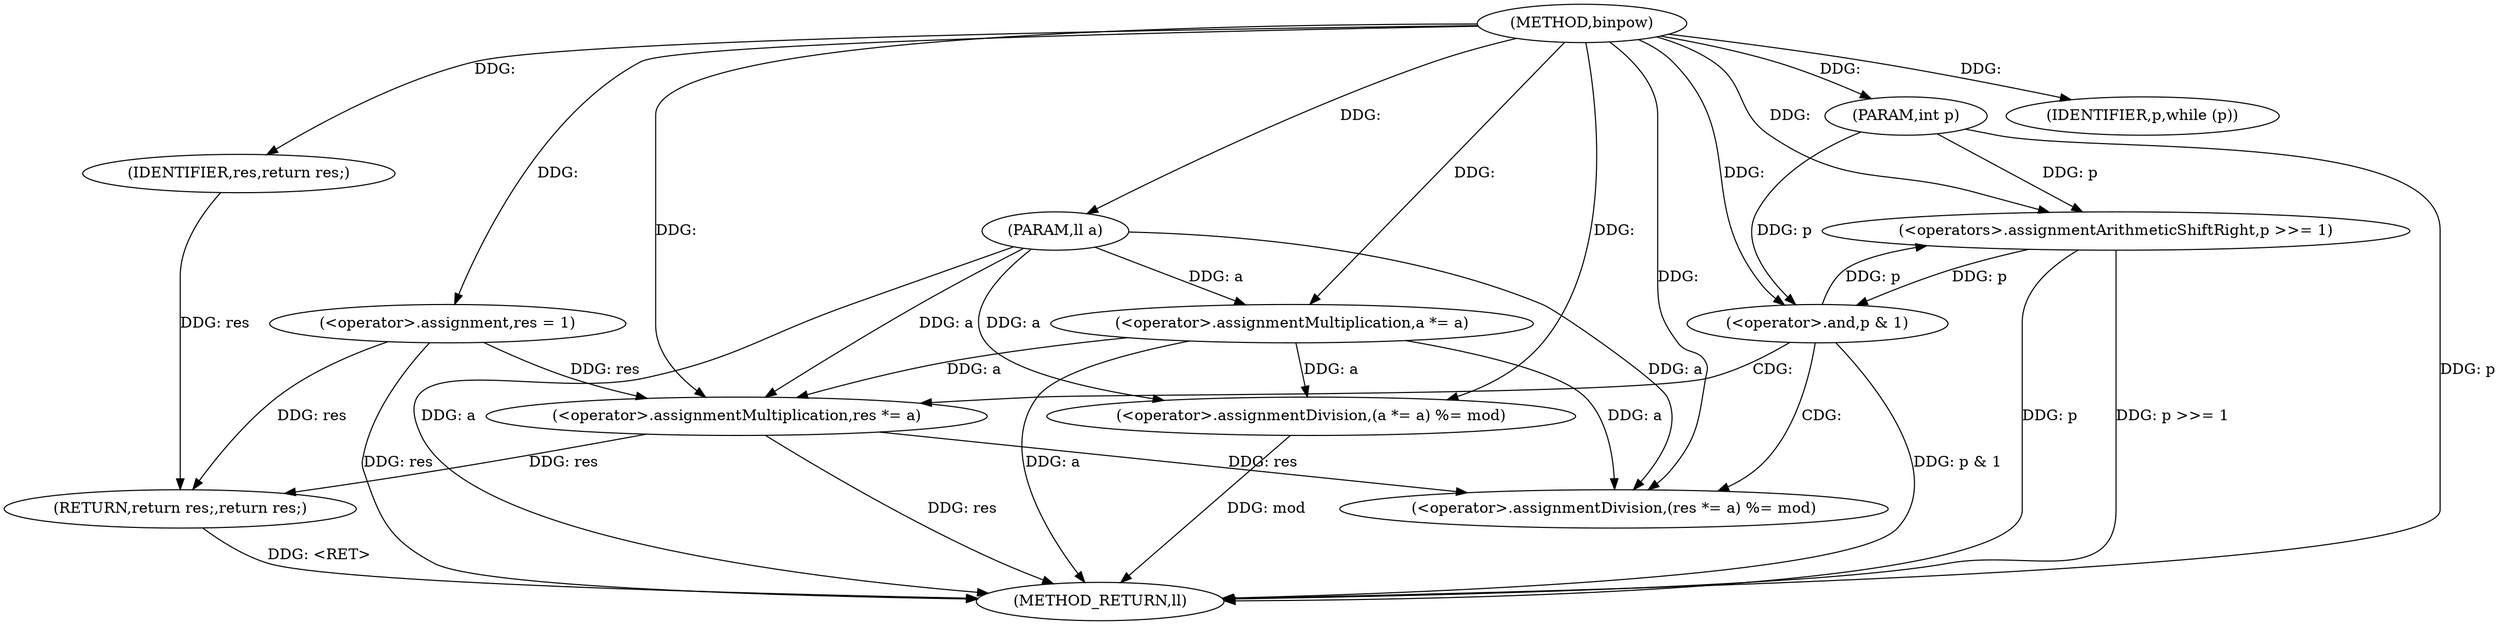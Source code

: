 digraph "binpow" {  
"1000104" [label = "(METHOD,binpow)" ]
"1000135" [label = "(METHOD_RETURN,ll)" ]
"1000105" [label = "(PARAM,ll a)" ]
"1000106" [label = "(PARAM,int p)" ]
"1000109" [label = "(<operator>.assignment,res = 1)" ]
"1000133" [label = "(RETURN,return res;,return res;)" ]
"1000113" [label = "(IDENTIFIER,p,while (p))" ]
"1000134" [label = "(IDENTIFIER,res,return res;)" ]
"1000125" [label = "(<operator>.assignmentDivision,(a *= a) %= mod)" ]
"1000130" [label = "(<operators>.assignmentArithmeticShiftRight,p >>= 1)" ]
"1000116" [label = "(<operator>.and,p & 1)" ]
"1000120" [label = "(<operator>.assignmentDivision,(res *= a) %= mod)" ]
"1000126" [label = "(<operator>.assignmentMultiplication,a *= a)" ]
"1000121" [label = "(<operator>.assignmentMultiplication,res *= a)" ]
  "1000105" -> "1000135"  [ label = "DDG: a"] 
  "1000106" -> "1000135"  [ label = "DDG: p"] 
  "1000109" -> "1000135"  [ label = "DDG: res"] 
  "1000116" -> "1000135"  [ label = "DDG: p & 1"] 
  "1000121" -> "1000135"  [ label = "DDG: res"] 
  "1000126" -> "1000135"  [ label = "DDG: a"] 
  "1000125" -> "1000135"  [ label = "DDG: mod"] 
  "1000130" -> "1000135"  [ label = "DDG: p"] 
  "1000130" -> "1000135"  [ label = "DDG: p >>= 1"] 
  "1000133" -> "1000135"  [ label = "DDG: <RET>"] 
  "1000104" -> "1000105"  [ label = "DDG: "] 
  "1000104" -> "1000106"  [ label = "DDG: "] 
  "1000104" -> "1000109"  [ label = "DDG: "] 
  "1000134" -> "1000133"  [ label = "DDG: res"] 
  "1000109" -> "1000133"  [ label = "DDG: res"] 
  "1000121" -> "1000133"  [ label = "DDG: res"] 
  "1000104" -> "1000113"  [ label = "DDG: "] 
  "1000104" -> "1000134"  [ label = "DDG: "] 
  "1000104" -> "1000125"  [ label = "DDG: "] 
  "1000126" -> "1000125"  [ label = "DDG: a"] 
  "1000105" -> "1000125"  [ label = "DDG: a"] 
  "1000116" -> "1000130"  [ label = "DDG: p"] 
  "1000106" -> "1000130"  [ label = "DDG: p"] 
  "1000104" -> "1000130"  [ label = "DDG: "] 
  "1000130" -> "1000116"  [ label = "DDG: p"] 
  "1000106" -> "1000116"  [ label = "DDG: p"] 
  "1000104" -> "1000116"  [ label = "DDG: "] 
  "1000104" -> "1000120"  [ label = "DDG: "] 
  "1000105" -> "1000126"  [ label = "DDG: a"] 
  "1000104" -> "1000126"  [ label = "DDG: "] 
  "1000121" -> "1000120"  [ label = "DDG: res"] 
  "1000126" -> "1000120"  [ label = "DDG: a"] 
  "1000105" -> "1000120"  [ label = "DDG: a"] 
  "1000109" -> "1000121"  [ label = "DDG: res"] 
  "1000104" -> "1000121"  [ label = "DDG: "] 
  "1000126" -> "1000121"  [ label = "DDG: a"] 
  "1000105" -> "1000121"  [ label = "DDG: a"] 
  "1000116" -> "1000121"  [ label = "CDG: "] 
  "1000116" -> "1000120"  [ label = "CDG: "] 
}
